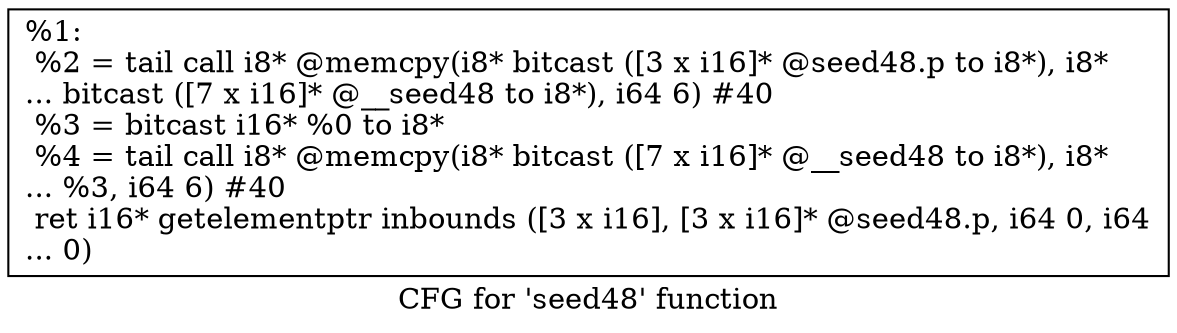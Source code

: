 digraph "CFG for 'seed48' function" {
	label="CFG for 'seed48' function";

	Node0x1c39440 [shape=record,label="{%1:\l  %2 = tail call i8* @memcpy(i8* bitcast ([3 x i16]* @seed48.p to i8*), i8*\l... bitcast ([7 x i16]* @__seed48 to i8*), i64 6) #40\l  %3 = bitcast i16* %0 to i8*\l  %4 = tail call i8* @memcpy(i8* bitcast ([7 x i16]* @__seed48 to i8*), i8*\l... %3, i64 6) #40\l  ret i16* getelementptr inbounds ([3 x i16], [3 x i16]* @seed48.p, i64 0, i64\l... 0)\l}"];
}

